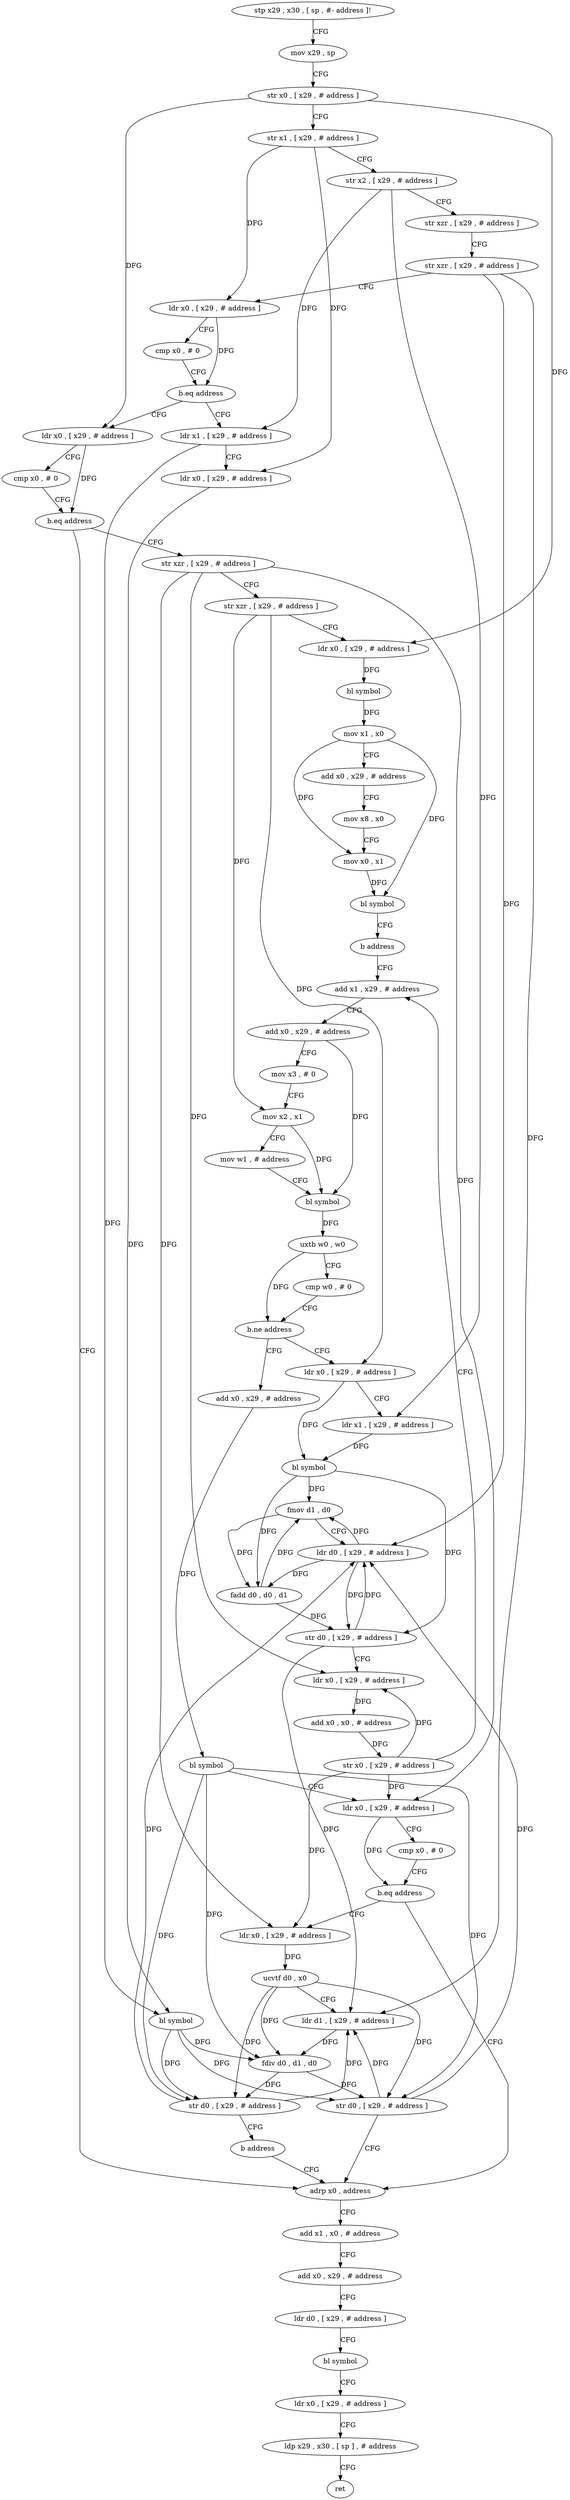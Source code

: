 digraph "func" {
"185152" [label = "stp x29 , x30 , [ sp , #- address ]!" ]
"185156" [label = "mov x29 , sp" ]
"185160" [label = "str x0 , [ x29 , # address ]" ]
"185164" [label = "str x1 , [ x29 , # address ]" ]
"185168" [label = "str x2 , [ x29 , # address ]" ]
"185172" [label = "str xzr , [ x29 , # address ]" ]
"185176" [label = "str xzr , [ x29 , # address ]" ]
"185180" [label = "ldr x0 , [ x29 , # address ]" ]
"185184" [label = "cmp x0 , # 0" ]
"185188" [label = "b.eq address" ]
"185212" [label = "ldr x0 , [ x29 , # address ]" ]
"185192" [label = "ldr x1 , [ x29 , # address ]" ]
"185216" [label = "cmp x0 , # 0" ]
"185220" [label = "b.eq address" ]
"185380" [label = "adrp x0 , address" ]
"185224" [label = "str xzr , [ x29 , # address ]" ]
"185196" [label = "ldr x0 , [ x29 , # address ]" ]
"185200" [label = "bl symbol" ]
"185204" [label = "str d0 , [ x29 , # address ]" ]
"185208" [label = "b address" ]
"185384" [label = "add x1 , x0 , # address" ]
"185388" [label = "add x0 , x29 , # address" ]
"185392" [label = "ldr d0 , [ x29 , # address ]" ]
"185396" [label = "bl symbol" ]
"185400" [label = "ldr x0 , [ x29 , # address ]" ]
"185404" [label = "ldp x29 , x30 , [ sp ] , # address" ]
"185408" [label = "ret" ]
"185228" [label = "str xzr , [ x29 , # address ]" ]
"185232" [label = "ldr x0 , [ x29 , # address ]" ]
"185236" [label = "bl symbol" ]
"185240" [label = "mov x1 , x0" ]
"185244" [label = "add x0 , x29 , # address" ]
"185248" [label = "mov x8 , x0" ]
"185252" [label = "mov x0 , x1" ]
"185256" [label = "bl symbol" ]
"185260" [label = "b address" ]
"185304" [label = "add x1 , x29 , # address" ]
"185308" [label = "add x0 , x29 , # address" ]
"185312" [label = "mov x3 , # 0" ]
"185316" [label = "mov x2 , x1" ]
"185320" [label = "mov w1 , # address" ]
"185324" [label = "bl symbol" ]
"185328" [label = "uxtb w0 , w0" ]
"185332" [label = "cmp w0 , # 0" ]
"185336" [label = "b.ne address" ]
"185264" [label = "ldr x0 , [ x29 , # address ]" ]
"185340" [label = "add x0 , x29 , # address" ]
"185268" [label = "ldr x1 , [ x29 , # address ]" ]
"185272" [label = "bl symbol" ]
"185276" [label = "fmov d1 , d0" ]
"185280" [label = "ldr d0 , [ x29 , # address ]" ]
"185284" [label = "fadd d0 , d0 , d1" ]
"185288" [label = "str d0 , [ x29 , # address ]" ]
"185292" [label = "ldr x0 , [ x29 , # address ]" ]
"185296" [label = "add x0 , x0 , # address" ]
"185300" [label = "str x0 , [ x29 , # address ]" ]
"185344" [label = "bl symbol" ]
"185348" [label = "ldr x0 , [ x29 , # address ]" ]
"185352" [label = "cmp x0 , # 0" ]
"185356" [label = "b.eq address" ]
"185360" [label = "ldr x0 , [ x29 , # address ]" ]
"185364" [label = "ucvtf d0 , x0" ]
"185368" [label = "ldr d1 , [ x29 , # address ]" ]
"185372" [label = "fdiv d0 , d1 , d0" ]
"185376" [label = "str d0 , [ x29 , # address ]" ]
"185152" -> "185156" [ label = "CFG" ]
"185156" -> "185160" [ label = "CFG" ]
"185160" -> "185164" [ label = "CFG" ]
"185160" -> "185212" [ label = "DFG" ]
"185160" -> "185232" [ label = "DFG" ]
"185164" -> "185168" [ label = "CFG" ]
"185164" -> "185180" [ label = "DFG" ]
"185164" -> "185196" [ label = "DFG" ]
"185168" -> "185172" [ label = "CFG" ]
"185168" -> "185192" [ label = "DFG" ]
"185168" -> "185268" [ label = "DFG" ]
"185172" -> "185176" [ label = "CFG" ]
"185176" -> "185180" [ label = "CFG" ]
"185176" -> "185280" [ label = "DFG" ]
"185176" -> "185368" [ label = "DFG" ]
"185180" -> "185184" [ label = "CFG" ]
"185180" -> "185188" [ label = "DFG" ]
"185184" -> "185188" [ label = "CFG" ]
"185188" -> "185212" [ label = "CFG" ]
"185188" -> "185192" [ label = "CFG" ]
"185212" -> "185216" [ label = "CFG" ]
"185212" -> "185220" [ label = "DFG" ]
"185192" -> "185196" [ label = "CFG" ]
"185192" -> "185200" [ label = "DFG" ]
"185216" -> "185220" [ label = "CFG" ]
"185220" -> "185380" [ label = "CFG" ]
"185220" -> "185224" [ label = "CFG" ]
"185380" -> "185384" [ label = "CFG" ]
"185224" -> "185228" [ label = "CFG" ]
"185224" -> "185292" [ label = "DFG" ]
"185224" -> "185348" [ label = "DFG" ]
"185224" -> "185360" [ label = "DFG" ]
"185196" -> "185200" [ label = "DFG" ]
"185200" -> "185204" [ label = "DFG" ]
"185200" -> "185372" [ label = "DFG" ]
"185200" -> "185376" [ label = "DFG" ]
"185204" -> "185208" [ label = "CFG" ]
"185204" -> "185280" [ label = "DFG" ]
"185204" -> "185368" [ label = "DFG" ]
"185208" -> "185380" [ label = "CFG" ]
"185384" -> "185388" [ label = "CFG" ]
"185388" -> "185392" [ label = "CFG" ]
"185392" -> "185396" [ label = "CFG" ]
"185396" -> "185400" [ label = "CFG" ]
"185400" -> "185404" [ label = "CFG" ]
"185404" -> "185408" [ label = "CFG" ]
"185228" -> "185232" [ label = "CFG" ]
"185228" -> "185264" [ label = "DFG" ]
"185228" -> "185316" [ label = "DFG" ]
"185232" -> "185236" [ label = "DFG" ]
"185236" -> "185240" [ label = "DFG" ]
"185240" -> "185244" [ label = "CFG" ]
"185240" -> "185252" [ label = "DFG" ]
"185240" -> "185256" [ label = "DFG" ]
"185244" -> "185248" [ label = "CFG" ]
"185248" -> "185252" [ label = "CFG" ]
"185252" -> "185256" [ label = "DFG" ]
"185256" -> "185260" [ label = "CFG" ]
"185260" -> "185304" [ label = "CFG" ]
"185304" -> "185308" [ label = "CFG" ]
"185308" -> "185312" [ label = "CFG" ]
"185308" -> "185324" [ label = "DFG" ]
"185312" -> "185316" [ label = "CFG" ]
"185316" -> "185320" [ label = "CFG" ]
"185316" -> "185324" [ label = "DFG" ]
"185320" -> "185324" [ label = "CFG" ]
"185324" -> "185328" [ label = "DFG" ]
"185328" -> "185332" [ label = "CFG" ]
"185328" -> "185336" [ label = "DFG" ]
"185332" -> "185336" [ label = "CFG" ]
"185336" -> "185264" [ label = "CFG" ]
"185336" -> "185340" [ label = "CFG" ]
"185264" -> "185268" [ label = "CFG" ]
"185264" -> "185272" [ label = "DFG" ]
"185340" -> "185344" [ label = "DFG" ]
"185268" -> "185272" [ label = "DFG" ]
"185272" -> "185276" [ label = "DFG" ]
"185272" -> "185284" [ label = "DFG" ]
"185272" -> "185288" [ label = "DFG" ]
"185276" -> "185280" [ label = "CFG" ]
"185276" -> "185284" [ label = "DFG" ]
"185280" -> "185284" [ label = "DFG" ]
"185280" -> "185276" [ label = "DFG" ]
"185280" -> "185288" [ label = "DFG" ]
"185284" -> "185288" [ label = "DFG" ]
"185284" -> "185276" [ label = "DFG" ]
"185288" -> "185292" [ label = "CFG" ]
"185288" -> "185280" [ label = "DFG" ]
"185288" -> "185368" [ label = "DFG" ]
"185292" -> "185296" [ label = "DFG" ]
"185296" -> "185300" [ label = "DFG" ]
"185300" -> "185304" [ label = "CFG" ]
"185300" -> "185292" [ label = "DFG" ]
"185300" -> "185348" [ label = "DFG" ]
"185300" -> "185360" [ label = "DFG" ]
"185344" -> "185348" [ label = "CFG" ]
"185344" -> "185204" [ label = "DFG" ]
"185344" -> "185372" [ label = "DFG" ]
"185344" -> "185376" [ label = "DFG" ]
"185348" -> "185352" [ label = "CFG" ]
"185348" -> "185356" [ label = "DFG" ]
"185352" -> "185356" [ label = "CFG" ]
"185356" -> "185380" [ label = "CFG" ]
"185356" -> "185360" [ label = "CFG" ]
"185360" -> "185364" [ label = "DFG" ]
"185364" -> "185368" [ label = "CFG" ]
"185364" -> "185204" [ label = "DFG" ]
"185364" -> "185372" [ label = "DFG" ]
"185364" -> "185376" [ label = "DFG" ]
"185368" -> "185372" [ label = "DFG" ]
"185372" -> "185376" [ label = "DFG" ]
"185372" -> "185204" [ label = "DFG" ]
"185376" -> "185380" [ label = "CFG" ]
"185376" -> "185280" [ label = "DFG" ]
"185376" -> "185368" [ label = "DFG" ]
}

